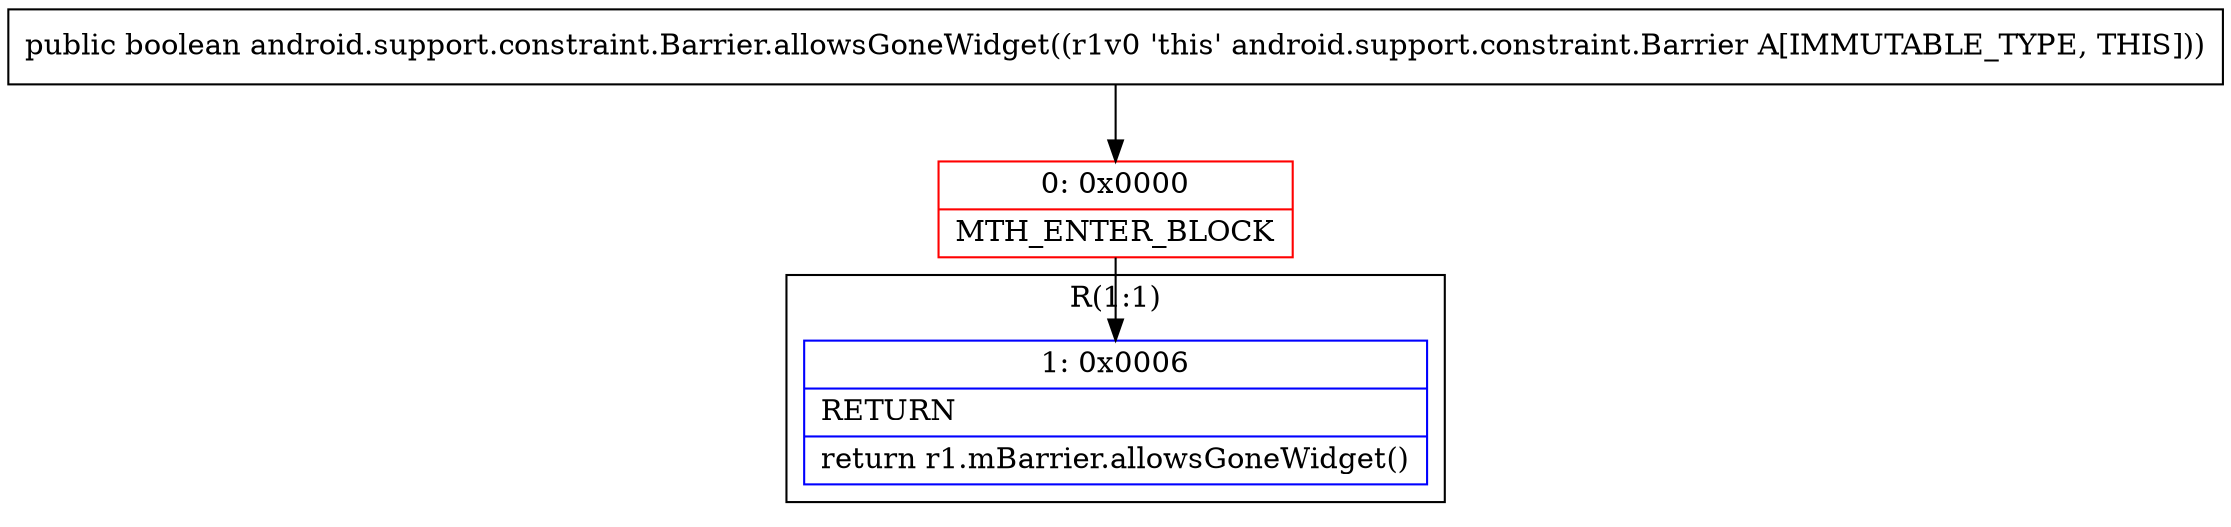 digraph "CFG forandroid.support.constraint.Barrier.allowsGoneWidget()Z" {
subgraph cluster_Region_465126712 {
label = "R(1:1)";
node [shape=record,color=blue];
Node_1 [shape=record,label="{1\:\ 0x0006|RETURN\l|return r1.mBarrier.allowsGoneWidget()\l}"];
}
Node_0 [shape=record,color=red,label="{0\:\ 0x0000|MTH_ENTER_BLOCK\l}"];
MethodNode[shape=record,label="{public boolean android.support.constraint.Barrier.allowsGoneWidget((r1v0 'this' android.support.constraint.Barrier A[IMMUTABLE_TYPE, THIS])) }"];
MethodNode -> Node_0;
Node_0 -> Node_1;
}

